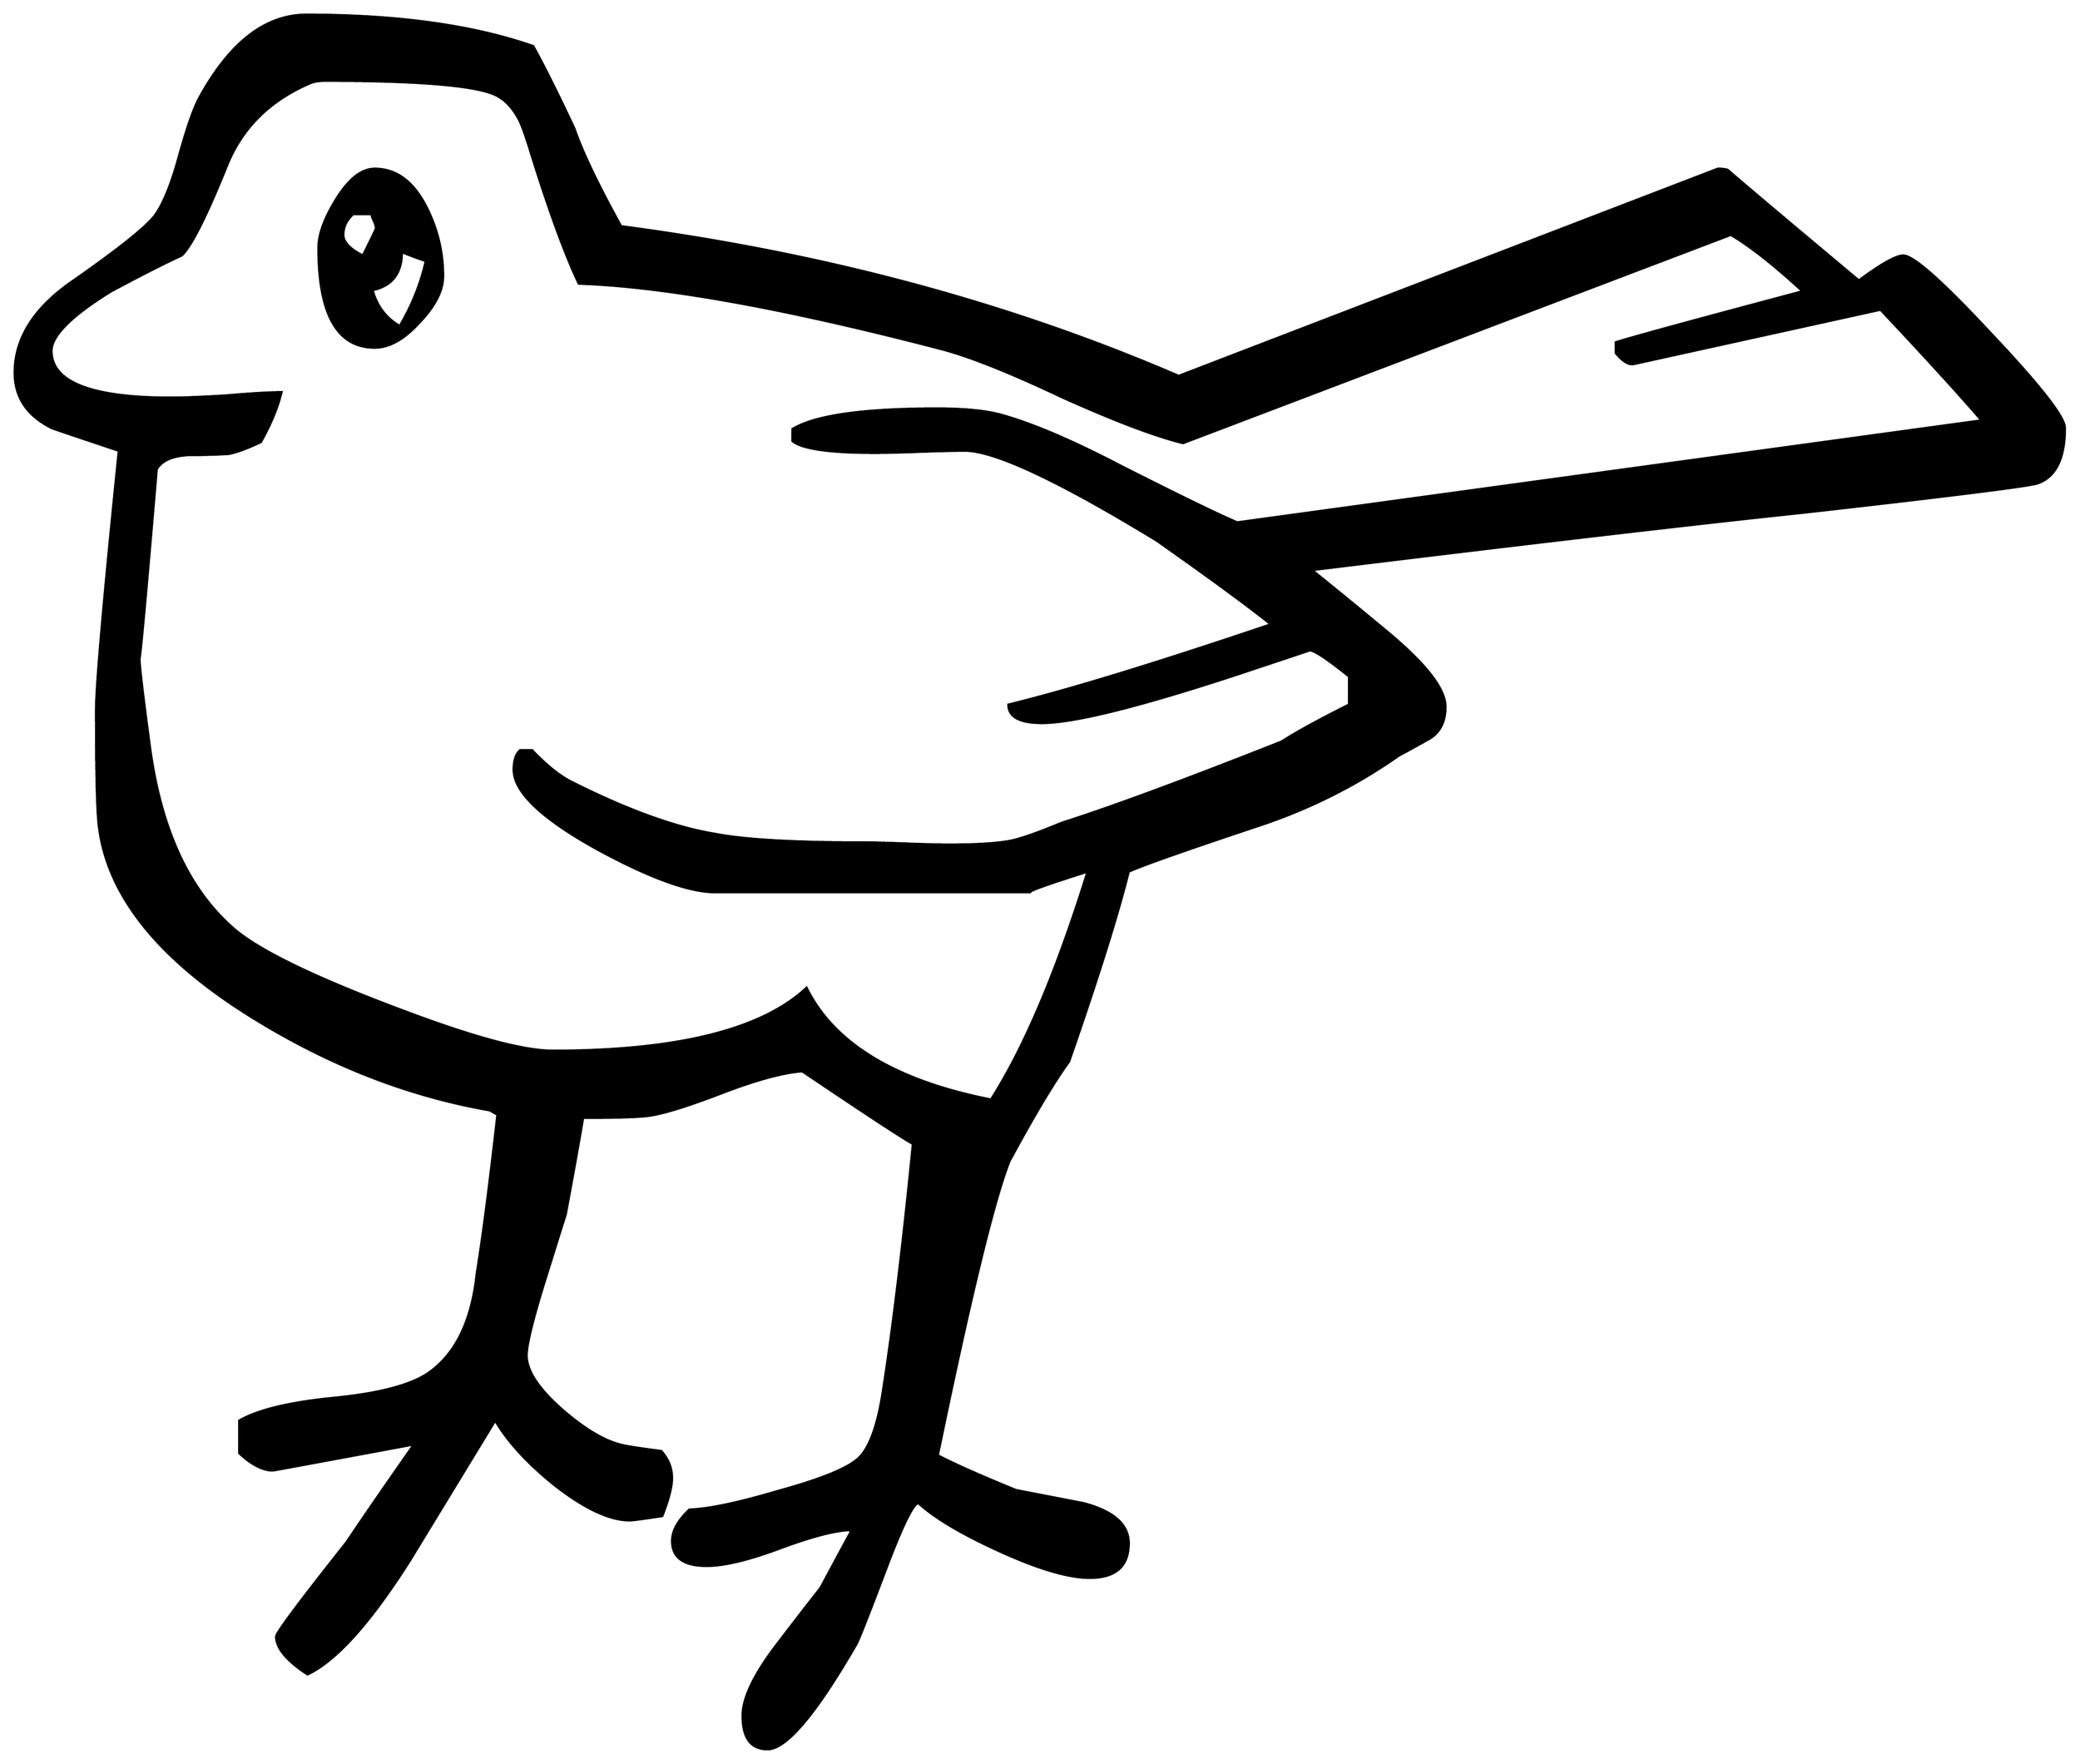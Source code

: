 


\begin{tikzpicture}[y=0.80pt, x=0.80pt, yscale=-1.0, xscale=1.0, inner sep=0pt, outer sep=0pt]
\begin{scope}[shift={(100.0,1565.0)},nonzero rule]
  \path[draw=.,fill=.,line width=1.600pt] (1972.0,-860.0) ..
    controls (1972.0,-832.0) and (1963.667,-815.0) ..
    (1947.0,-809.0) .. controls (1939.667,-806.333) and
    (1868.0,-797.333) .. (1732.0,-782.0) .. controls
    (1630.667,-771.333) and (1479.333,-753.667) .. (1278.0,-729.0) ..
    controls (1302.0,-709.667) and (1326.0,-690.0) ..
    (1350.0,-670.0) .. controls (1384.0,-641.333) and
    (1401.0,-619.0) .. (1401.0,-603.0) .. controls
    (1401.0,-589.667) and (1396.333,-580.0) .. (1387.0,-574.0) ..
    controls (1377.667,-568.667) and (1368.0,-563.333) ..
    (1358.0,-558.0) .. controls (1320.0,-531.333) and
    (1278.667,-510.333) .. (1234.0,-495.0) .. controls
    (1162.0,-471.0) and (1120.333,-456.333) .. (1109.0,-451.0) ..
    controls (1099.0,-411.0) and (1080.667,-352.667) ..
    (1054.0,-276.0) .. controls (1040.0,-256.667) and
    (1021.667,-226.0) .. (999.0,-184.0) .. controls (985.0,-148.667)
    and (963.0,-58.333) .. (933.0,87.0) .. controls (948.333,95.0)
    and (972.333,105.667) .. (1005.0,119.0) .. controls
    (1025.667,123.0) and (1046.333,127.0) .. (1067.0,131.0) ..
    controls (1095.0,138.333) and (1109.0,150.667) .. (1109.0,168.0)
    .. controls (1109.0,189.333) and (1097.0,200.0) ..
    (1073.0,200.0) .. controls (1053.667,200.0) and (1026.333,192.0)
    .. (991.0,176.0) .. controls (955.667,160.0) and (930.333,145.0)
    .. (915.0,131.0) .. controls (910.333,131.667) and (900.667,151.333)
    .. (886.0,190.0) .. controls (869.333,234.0) and (860.0,257.667)
    .. (858.0,261.0) .. controls (820.667,325.667) and (793.333,358.0)
    .. (776.0,358.0) .. controls (760.667,358.0) and (753.0,347.667)
    .. (753.0,327.0) .. controls (753.0,311.667) and (762.333,291.333)
    .. (781.0,266.0) .. controls (795.667,246.667) and (810.333,227.667)
    .. (825.0,209.0) .. controls (831.0,197.667) and (840.333,180.333)
    .. (853.0,157.0) -- (851.0,156.0) .. controls (837.0,156.667)
    and (815.667,162.333) .. (787.0,173.0) .. controls (758.333,183.667)
    and (736.0,189.0) .. (720.0,189.0) .. controls (698.667,189.0)
    and (688.0,181.333) .. (688.0,166.0) .. controls (688.0,156.667)
    and (693.333,147.0) .. (704.0,137.0) .. controls (722.0,136.333)
    and (749.0,130.667) .. (785.0,120.0) .. controls (821.667,110.0)
    and (845.667,100.667) .. (857.0,92.0) .. controls (868.333,84.0)
    and (876.667,63.333) .. (882.0,30.0) .. controls (891.333,-29.333)
    and (900.667,-106.0) .. (910.0,-200.0) .. controls
    (899.333,-206.0) and (865.333,-228.333) .. (808.0,-267.0) ..
    controls (790.667,-265.667) and (767.0,-259.333) .. (737.0,-248.0)
    .. controls (704.333,-235.333) and (681.0,-228.0) ..
    (667.0,-226.0) .. controls (657.667,-224.667) and (637.333,-224.0)
    .. (606.0,-224.0) .. controls (602.667,-204.0) and
    (597.333,-174.333) .. (590.0,-135.0) .. controls (588.667,-131.0)
    and (581.667,-108.667) .. (569.0,-68.0) .. controls
    (559.0,-35.333) and (554.0,-14.333) .. (554.0,-5.0) .. controls
    (554.0,9.0) and (565.0,25.667) .. (587.0,45.0) .. controls
    (607.0,62.333) and (624.667,73.0) .. (640.0,77.0) .. controls
    (644.667,78.333) and (657.333,80.333) .. (678.0,83.0) .. controls
    (684.667,90.333) and (688.0,98.667) .. (688.0,108.0) .. controls
    (688.0,116.0) and (685.0,127.667) .. (679.0,143.0) .. controls
    (661.667,145.667) and (651.667,147.0) .. (649.0,147.0) .. controls
    (630.333,147.0) and (607.0,136.0) .. (579.0,114.0) .. controls
    (554.333,94.0) and (536.333,74.333) .. (525.0,55.0) .. controls
    (499.0,97.667) and (473.0,140.333) .. (447.0,183.0) .. controls
    (410.333,241.0) and (378.667,276.333) .. (352.0,289.0) .. controls
    (332.667,276.333) and (323.0,264.667) .. (323.0,254.0) .. controls
    (323.0,250.667) and (344.667,221.667) .. (388.0,167.0) .. controls
    (401.333,147.0) and (422.0,117.0) .. (450.0,77.0) .. controls
    (364.0,93.0) and (320.667,101.0) .. (320.0,101.0) .. controls
    (310.667,101.0) and (300.333,95.667) .. (289.0,85.0) --
    (289.0,55.0) .. controls (306.333,45.0) and (335.333,38.0) ..
    (376.0,34.0) .. controls (416.667,30.0) and (445.333,22.667) ..
    (462.0,12.0) .. controls (488.0,-5.333) and (503.333,-36.333) ..
    (508.0,-81.0) .. controls (513.333,-113.667) and (519.667,-162.333)
    .. (527.0,-227.0) -- (520.0,-231.0) .. controls
    (443.333,-244.333) and (369.0,-273.667) .. (297.0,-319.0) ..
    controls (210.333,-373.667) and (164.333,-433.667) .. (159.0,-499.0)
    .. controls (157.667,-515.0) and (157.0,-548.667) ..
    (157.0,-600.0) .. controls (157.0,-622.667) and (164.0,-702.333)
    .. (178.0,-839.0) .. controls (138.0,-852.333) and
    (117.333,-859.333) .. (116.0,-860.0) .. controls (93.333,-871.333)
    and (82.0,-888.333) .. (82.0,-911.0) .. controls (82.0,-941.667)
    and (98.667,-969.0) .. (132.0,-993.0) .. controls
    (178.0,-1025.0) and (204.667,-1046.333) .. (212.0,-1057.0) ..
    controls (219.333,-1067.667) and (226.333,-1085.0) ..
    (233.0,-1109.0) .. controls (240.333,-1135.667) and
    (246.667,-1154.0) .. (252.0,-1164.0) .. controls
    (280.0,-1215.333) and (313.0,-1241.0) .. (351.0,-1241.0) ..
    controls (435.0,-1241.0) and (504.667,-1231.333) ..
    (560.0,-1212.0) .. controls (569.333,-1195.333) and
    (582.0,-1170.0) .. (598.0,-1136.0) .. controls
    (605.333,-1114.667) and (619.667,-1084.667) .. (641.0,-1046.0) ..
    controls (827.667,-1021.333) and (999.0,-975.333) ..
    (1155.0,-908.0) -- (1652.0,-1099.0) .. controls
    (1656.0,-1099.0) and (1659.0,-1098.667) .. (1661.0,-1098.0) ..
    controls (1676.333,-1084.667) and (1716.667,-1050.667) ..
    (1782.0,-996.0) .. controls (1802.667,-1011.333) and
    (1816.333,-1019.0) .. (1823.0,-1019.0) .. controls
    (1832.333,-1019.0) and (1859.333,-995.0) .. (1904.0,-947.0) ..
    controls (1949.333,-899.0) and (1972.0,-870.0) ..
    (1972.0,-860.0) -- cycle(1895.0,-867.0) .. controls
    (1875.0,-890.333) and (1844.0,-924.333) .. (1802.0,-969.0) --
    (1575.0,-919.0) .. controls (1570.333,-917.667) and
    (1564.667,-921.0) .. (1558.0,-929.0) -- (1558.0,-939.0) ..
    controls (1570.0,-943.0) and (1627.333,-958.667) ..
    (1730.0,-986.0) .. controls (1704.0,-1010.0) and
    (1682.0,-1027.333) .. (1664.0,-1038.0) -- (1159.0,-846.0) ..
    controls (1132.333,-852.667) and (1094.667,-867.0) ..
    (1046.0,-889.0) .. controls (998.0,-911.667) and
    (961.0,-926.333) .. (935.0,-933.0) .. controls (791.667,-970.333)
    and (680.667,-990.333) .. (602.0,-993.0) .. controls
    (589.333,-1019.667) and (574.667,-1059.667) .. (558.0,-1113.0) ..
    controls (553.333,-1128.333) and (549.667,-1138.667) ..
    (547.0,-1144.0) .. controls (541.0,-1155.333) and
    (533.667,-1163.0) .. (525.0,-1167.0) .. controls
    (506.333,-1175.667) and (454.0,-1180.0) .. (368.0,-1180.0) ..
    controls (362.667,-1180.0) and (358.333,-1179.333) ..
    (355.0,-1178.0) .. controls (317.0,-1162.0) and
    (291.0,-1136.0) .. (277.0,-1100.0) .. controls
    (258.333,-1054.0) and (244.667,-1027.0) .. (236.0,-1019.0) ..
    controls (221.333,-1012.333) and (199.667,-1001.333) ..
    (171.0,-986.0) .. controls (134.333,-963.333) and (116.0,-945.0)
    .. (116.0,-931.0) .. controls (116.0,-902.333) and
    (152.667,-888.0) .. (226.0,-888.0) .. controls (237.333,-888.0)
    and (254.333,-888.667) .. (277.0,-890.0) .. controls
    (299.667,-892.0) and (316.667,-893.0) .. (328.0,-893.0) ..
    controls (324.667,-879.0) and (318.333,-863.667) .. (309.0,-847.0)
    .. controls (296.333,-841.0) and (286.333,-837.333) ..
    (279.0,-836.0) .. controls (267.0,-835.333) and (255.0,-835.0)
    .. (243.0,-835.0) .. controls (227.667,-834.333) and
    (217.667,-830.0) .. (213.0,-822.0) .. controls (202.333,-696.0)
    and (197.0,-638.333) .. (197.0,-649.0) .. controls
    (197.0,-641.667) and (200.333,-613.333) .. (207.0,-564.0) ..
    controls (217.667,-487.333) and (244.333,-431.333) .. (287.0,-396.0)
    .. controls (313.667,-374.667) and (371.0,-348.0) ..
    (459.0,-316.0) .. controls (514.333,-296.0) and (554.0,-286.0)
    .. (578.0,-286.0) .. controls (692.667,-286.0) and
    (770.667,-305.333) .. (812.0,-344.0) .. controls (837.333,-292.667)
    and (894.0,-258.333) .. (982.0,-241.0) .. controls
    (1012.667,-289.0) and (1042.333,-359.0) .. (1071.0,-451.0) ..
    controls (1031.0,-438.333) and (1013.667,-432.0) ..
    (1019.0,-432.0) -- (728.0,-432.0) .. controls (704.0,-432.0)
    and (668.0,-445.0) .. (620.0,-471.0) .. controls
    (568.0,-499.667) and (542.0,-524.333) .. (542.0,-545.0) ..
    controls (542.0,-553.667) and (544.0,-559.667) .. (548.0,-563.0)
    -- (559.0,-563.0) .. controls (573.0,-548.333) and
    (585.667,-538.333) .. (597.0,-533.0) .. controls (647.667,-507.667)
    and (691.0,-492.0) .. (727.0,-486.0) .. controls
    (754.333,-480.667) and (800.0,-478.0) .. (864.0,-478.0) ..
    controls (872.667,-478.0) and (885.667,-477.667) .. (903.0,-477.0)
    .. controls (921.0,-476.333) and (934.333,-476.0) ..
    (943.0,-476.0) .. controls (967.0,-476.0) and (985.0,-477.0)
    .. (997.0,-479.0) .. controls (1006.333,-480.333) and
    (1023.0,-486.0) .. (1047.0,-496.0) .. controls
    (1093.0,-510.667) and (1160.667,-535.667) .. (1250.0,-571.0) ..
    controls (1263.333,-579.667) and (1284.0,-591.0) ..
    (1312.0,-605.0) -- (1312.0,-631.0) .. controls
    (1292.0,-647.0) and (1280.0,-655.0) .. (1276.0,-655.0) ..
    controls (1274.0,-654.333) and (1258.0,-649.0) ..
    (1228.0,-639.0) .. controls (1126.667,-605.0) and
    (1060.333,-588.0) .. (1029.0,-588.0) .. controls
    (1008.333,-588.0) and (998.0,-593.667) .. (998.0,-605.0) ..
    controls (1052.667,-618.333) and (1133.333,-643.0) ..
    (1240.0,-679.0) .. controls (1217.333,-697.0) and
    (1182.333,-722.667) .. (1135.0,-756.0) .. controls
    (1044.333,-811.333) and (985.333,-839.0) .. (958.0,-839.0) ..
    controls (948.667,-839.0) and (934.667,-838.667) .. (916.0,-838.0)
    .. controls (898.0,-837.333) and (884.333,-837.0) ..
    (875.0,-837.0) .. controls (833.0,-837.0) and (807.667,-840.667)
    .. (799.0,-848.0) -- (799.0,-859.0) .. controls
    (819.667,-871.667) and (864.0,-878.0) .. (932.0,-878.0) ..
    controls (958.0,-878.0) and (978.0,-876.0) .. (992.0,-872.0)
    .. controls (1020.667,-864.0) and (1057.333,-848.333) ..
    (1102.0,-825.0) .. controls (1156.0,-797.667) and
    (1191.667,-780.333) .. (1209.0,-773.0) -- (1895.0,-867.0) --
    cycle(477.0,-1000.0) .. controls (477.0,-986.667) and
    (469.667,-972.333) .. (455.0,-957.0) .. controls (441.0,-941.667)
    and (427.333,-934.0) .. (414.0,-934.0) .. controls
    (379.333,-934.0) and (362.0,-964.667) .. (362.0,-1026.0) ..
    controls (362.0,-1038.667) and (367.667,-1054.0) ..
    (379.0,-1072.0) .. controls (390.333,-1090.0) and
    (402.0,-1099.0) .. (414.0,-1099.0) .. controls
    (434.0,-1099.0) and (450.0,-1087.0) .. (462.0,-1063.0) ..
    controls (472.0,-1043.0) and (477.0,-1022.0) ..
    (477.0,-1000.0) -- cycle(415.0,-1044.0) .. controls
    (415.0,-1046.0) and (414.333,-1048.333) .. (413.0,-1051.0) ..
    controls (411.667,-1053.667) and (411.0,-1055.667) ..
    (411.0,-1057.0) -- (394.0,-1057.0) .. controls
    (388.0,-1051.667) and (385.0,-1045.333) .. (385.0,-1038.0) ..
    controls (385.0,-1031.333) and (391.0,-1025.0) ..
    (403.0,-1019.0) .. controls (411.0,-1035.0) and
    (415.0,-1043.333) .. (415.0,-1044.0) -- cycle(461.0,-1014.0)
    .. controls (456.333,-1015.333) and (449.0,-1018.0) ..
    (439.0,-1022.0) .. controls (439.0,-1002.667) and
    (430.0,-991.0) .. (412.0,-987.0) .. controls (416.0,-972.333)
    and (424.333,-961.333) .. (437.0,-954.0) .. controls
    (448.333,-973.333) and (456.333,-993.333) .. (461.0,-1014.0) --
    cycle;
\end{scope}

\end{tikzpicture}

